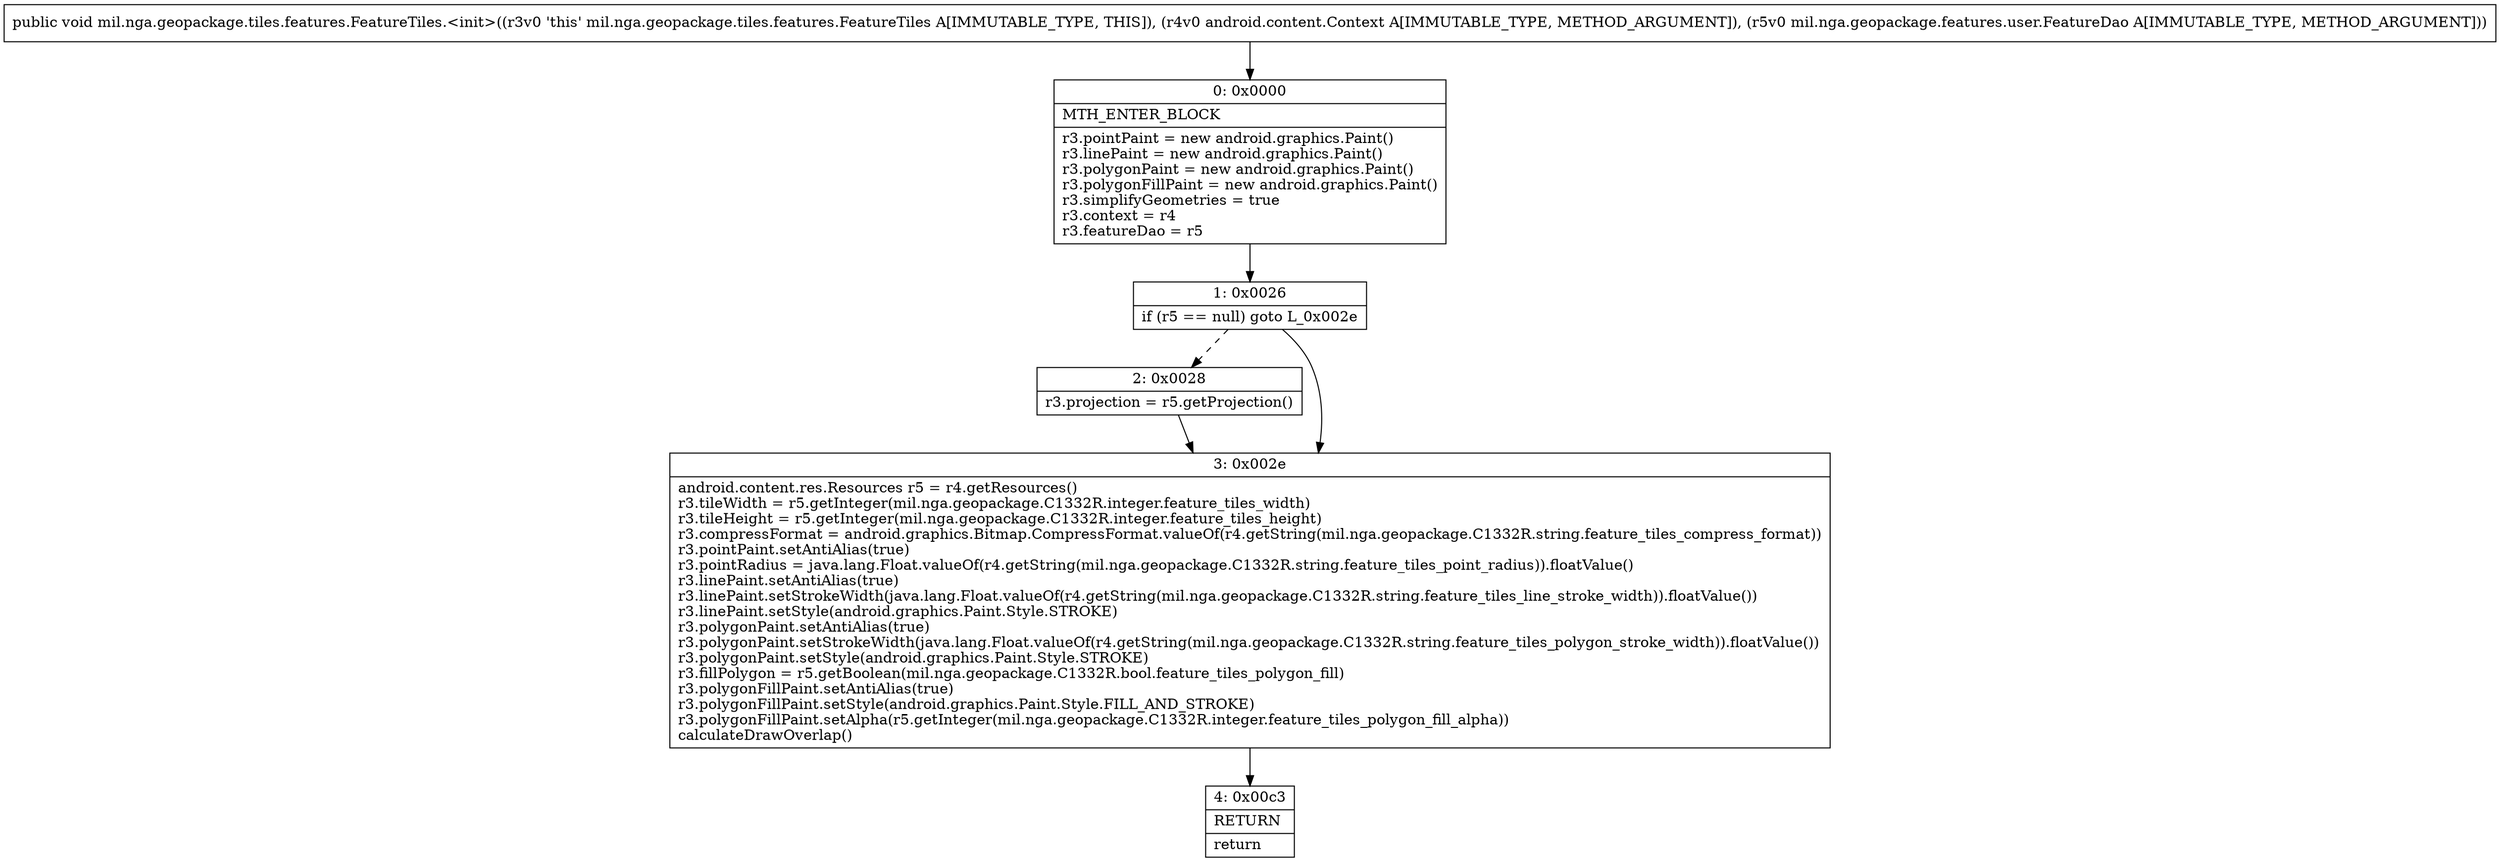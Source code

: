 digraph "CFG formil.nga.geopackage.tiles.features.FeatureTiles.\<init\>(Landroid\/content\/Context;Lmil\/nga\/geopackage\/features\/user\/FeatureDao;)V" {
Node_0 [shape=record,label="{0\:\ 0x0000|MTH_ENTER_BLOCK\l|r3.pointPaint = new android.graphics.Paint()\lr3.linePaint = new android.graphics.Paint()\lr3.polygonPaint = new android.graphics.Paint()\lr3.polygonFillPaint = new android.graphics.Paint()\lr3.simplifyGeometries = true\lr3.context = r4\lr3.featureDao = r5\l}"];
Node_1 [shape=record,label="{1\:\ 0x0026|if (r5 == null) goto L_0x002e\l}"];
Node_2 [shape=record,label="{2\:\ 0x0028|r3.projection = r5.getProjection()\l}"];
Node_3 [shape=record,label="{3\:\ 0x002e|android.content.res.Resources r5 = r4.getResources()\lr3.tileWidth = r5.getInteger(mil.nga.geopackage.C1332R.integer.feature_tiles_width)\lr3.tileHeight = r5.getInteger(mil.nga.geopackage.C1332R.integer.feature_tiles_height)\lr3.compressFormat = android.graphics.Bitmap.CompressFormat.valueOf(r4.getString(mil.nga.geopackage.C1332R.string.feature_tiles_compress_format))\lr3.pointPaint.setAntiAlias(true)\lr3.pointRadius = java.lang.Float.valueOf(r4.getString(mil.nga.geopackage.C1332R.string.feature_tiles_point_radius)).floatValue()\lr3.linePaint.setAntiAlias(true)\lr3.linePaint.setStrokeWidth(java.lang.Float.valueOf(r4.getString(mil.nga.geopackage.C1332R.string.feature_tiles_line_stroke_width)).floatValue())\lr3.linePaint.setStyle(android.graphics.Paint.Style.STROKE)\lr3.polygonPaint.setAntiAlias(true)\lr3.polygonPaint.setStrokeWidth(java.lang.Float.valueOf(r4.getString(mil.nga.geopackage.C1332R.string.feature_tiles_polygon_stroke_width)).floatValue())\lr3.polygonPaint.setStyle(android.graphics.Paint.Style.STROKE)\lr3.fillPolygon = r5.getBoolean(mil.nga.geopackage.C1332R.bool.feature_tiles_polygon_fill)\lr3.polygonFillPaint.setAntiAlias(true)\lr3.polygonFillPaint.setStyle(android.graphics.Paint.Style.FILL_AND_STROKE)\lr3.polygonFillPaint.setAlpha(r5.getInteger(mil.nga.geopackage.C1332R.integer.feature_tiles_polygon_fill_alpha))\lcalculateDrawOverlap()\l}"];
Node_4 [shape=record,label="{4\:\ 0x00c3|RETURN\l|return\l}"];
MethodNode[shape=record,label="{public void mil.nga.geopackage.tiles.features.FeatureTiles.\<init\>((r3v0 'this' mil.nga.geopackage.tiles.features.FeatureTiles A[IMMUTABLE_TYPE, THIS]), (r4v0 android.content.Context A[IMMUTABLE_TYPE, METHOD_ARGUMENT]), (r5v0 mil.nga.geopackage.features.user.FeatureDao A[IMMUTABLE_TYPE, METHOD_ARGUMENT])) }"];
MethodNode -> Node_0;
Node_0 -> Node_1;
Node_1 -> Node_2[style=dashed];
Node_1 -> Node_3;
Node_2 -> Node_3;
Node_3 -> Node_4;
}

